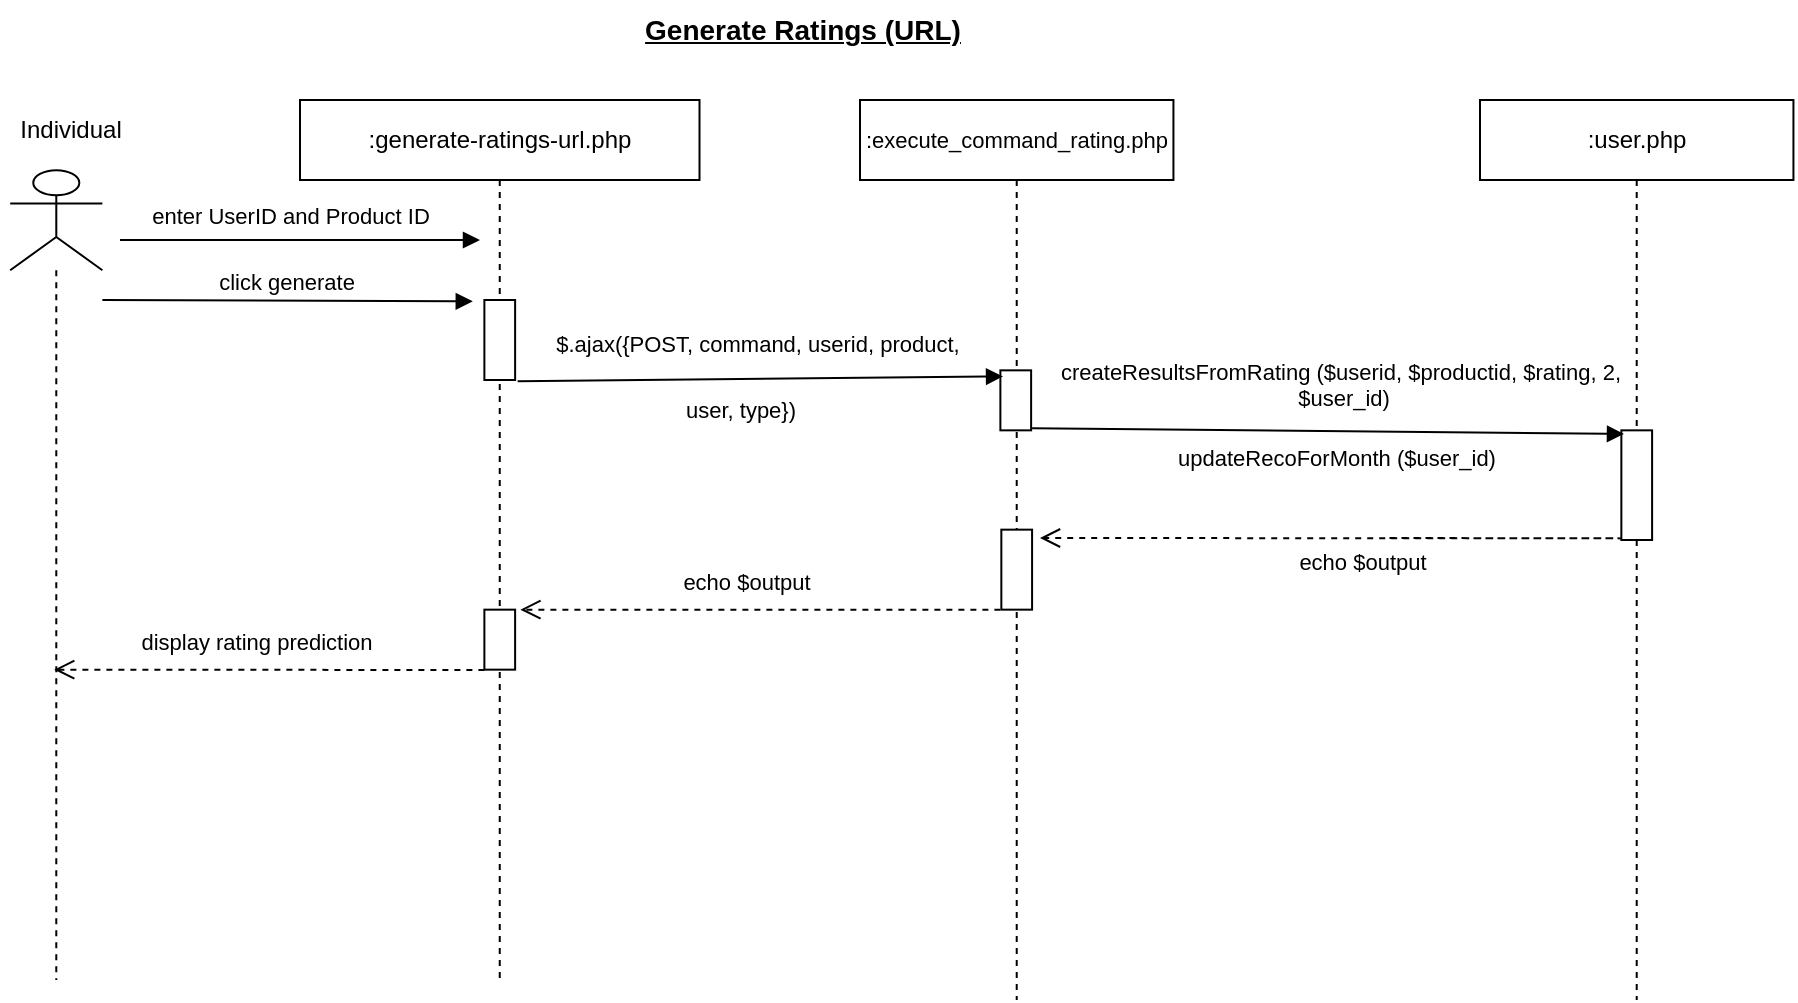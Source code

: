 <mxfile version="21.2.8" type="device">
  <diagram id="p1WFtV5cTaJLbCV86L4F" name="Page-1">
    <mxGraphModel dx="1276" dy="614" grid="1" gridSize="10" guides="1" tooltips="1" connect="1" arrows="1" fold="1" page="1" pageScale="1" pageWidth="1169" pageHeight="827" math="0" shadow="0">
      <root>
        <mxCell id="0" />
        <mxCell id="1" parent="0" />
        <mxCell id="Lrtluq5l5MD6FJIpUNIz-151" value=":user.php" style="shape=umlLifeline;perimeter=lifelinePerimeter;whiteSpace=wrap;html=1;container=0;collapsible=0;recursiveResize=0;outlineConnect=0;" parent="1" vertex="1">
          <mxGeometry x="890" y="140" width="156.72" height="450" as="geometry" />
        </mxCell>
        <mxCell id="Lrtluq5l5MD6FJIpUNIz-152" value="enter UserID and Product ID" style="html=1;verticalAlign=bottom;endArrow=block;rounded=0;elbow=vertical;" parent="1" edge="1">
          <mxGeometry x="-0.056" y="3" width="80" relative="1" as="geometry">
            <mxPoint x="210" y="210" as="sourcePoint" />
            <mxPoint x="390" y="210" as="targetPoint" />
            <mxPoint as="offset" />
          </mxGeometry>
        </mxCell>
        <mxCell id="Lrtluq5l5MD6FJIpUNIz-153" value="" style="shape=umlLifeline;participant=umlActor;perimeter=lifelinePerimeter;whiteSpace=wrap;html=1;container=0;collapsible=0;recursiveResize=0;verticalAlign=top;spacingTop=36;outlineConnect=0;fontFamily=Helvetica;fontSize=12;fontColor=default;align=center;strokeColor=default;fillColor=default;size=50;" parent="1" vertex="1">
          <mxGeometry x="155.1" y="175.14" width="46.09" height="404.86" as="geometry" />
        </mxCell>
        <mxCell id="Lrtluq5l5MD6FJIpUNIz-154" value="Individual" style="text;html=1;align=center;verticalAlign=middle;resizable=1;points=[];autosize=1;strokeColor=none;fillColor=none;container=0;movable=1;rotatable=1;deletable=1;editable=1;connectable=1;locked=0;" parent="1" vertex="1">
          <mxGeometry x="150.1" y="140" width="70" height="30" as="geometry" />
        </mxCell>
        <mxCell id="Lrtluq5l5MD6FJIpUNIz-155" value=":generate-ratings-url.php" style="shape=umlLifeline;perimeter=lifelinePerimeter;whiteSpace=wrap;html=1;container=0;collapsible=0;recursiveResize=0;outlineConnect=0;" parent="1" vertex="1">
          <mxGeometry x="300" y="140" width="199.75" height="440" as="geometry" />
        </mxCell>
        <mxCell id="Lrtluq5l5MD6FJIpUNIz-156" value="" style="html=1;points=[];perimeter=orthogonalPerimeter;container=0;" parent="1" vertex="1">
          <mxGeometry x="392.19" y="394.83" width="15.37" height="30" as="geometry" />
        </mxCell>
        <mxCell id="Lrtluq5l5MD6FJIpUNIz-158" value="" style="html=1;points=[];perimeter=orthogonalPerimeter;container=0;" parent="1" vertex="1">
          <mxGeometry x="392.19" y="240" width="15.37" height="40" as="geometry" />
        </mxCell>
        <mxCell id="Lrtluq5l5MD6FJIpUNIz-160" value="&lt;font style=&quot;font-size: 11px;&quot;&gt;:execute_command_rating.php&lt;/font&gt;" style="shape=umlLifeline;perimeter=lifelinePerimeter;whiteSpace=wrap;html=1;container=0;collapsible=0;recursiveResize=0;outlineConnect=0;" parent="1" vertex="1">
          <mxGeometry x="580" y="140" width="156.72" height="450" as="geometry" />
        </mxCell>
        <mxCell id="Lrtluq5l5MD6FJIpUNIz-161" value="&lt;font style=&quot;font-size: 14px;&quot;&gt;&lt;b&gt;&lt;u&gt;Generate Ratings (URL)&lt;/u&gt;&lt;/b&gt;&lt;/font&gt;" style="text;html=1;align=center;verticalAlign=middle;resizable=0;points=[];autosize=1;strokeColor=none;fillColor=none;" parent="1" vertex="1">
          <mxGeometry x="460.56" y="90" width="180" height="30" as="geometry" />
        </mxCell>
        <mxCell id="Lrtluq5l5MD6FJIpUNIz-163" value="" style="html=1;points=[];perimeter=orthogonalPerimeter;container=0;" parent="1" vertex="1">
          <mxGeometry x="650.19" y="275.17" width="15.37" height="30" as="geometry" />
        </mxCell>
        <mxCell id="Lrtluq5l5MD6FJIpUNIz-165" value="click generate" style="html=1;verticalAlign=bottom;endArrow=block;rounded=0;elbow=vertical;entryX=-0.377;entryY=0.017;entryDx=0;entryDy=0;entryPerimeter=0;" parent="1" target="Lrtluq5l5MD6FJIpUNIz-158" edge="1">
          <mxGeometry x="-0.012" width="80" relative="1" as="geometry">
            <mxPoint x="201.19" y="240" as="sourcePoint" />
            <mxPoint x="383.38" y="240" as="targetPoint" />
            <mxPoint as="offset" />
          </mxGeometry>
        </mxCell>
        <mxCell id="Lrtluq5l5MD6FJIpUNIz-169" value="" style="html=1;points=[];perimeter=orthogonalPerimeter;container=0;" parent="1" vertex="1">
          <mxGeometry x="650.67" y="354.83" width="15.37" height="40" as="geometry" />
        </mxCell>
        <mxCell id="Lrtluq5l5MD6FJIpUNIz-172" value="" style="html=1;points=[];perimeter=orthogonalPerimeter;container=0;" parent="1" vertex="1">
          <mxGeometry x="960.68" y="305.17" width="15.37" height="54.83" as="geometry" />
        </mxCell>
        <mxCell id="LUFxXE5ldGn6Un585CN7-3" value="$.ajax({POST, command, userid, product,&amp;nbsp;" style="html=1;verticalAlign=bottom;endArrow=block;rounded=0;elbow=vertical;entryX=0.087;entryY=0.101;entryDx=0;entryDy=0;entryPerimeter=0;exitX=1.081;exitY=1.015;exitDx=0;exitDy=0;exitPerimeter=0;" parent="1" source="Lrtluq5l5MD6FJIpUNIz-158" target="Lrtluq5l5MD6FJIpUNIz-163" edge="1">
          <mxGeometry x="-0.0" y="8" width="80" relative="1" as="geometry">
            <mxPoint x="420" y="280" as="sourcePoint" />
            <mxPoint x="604.81" y="281" as="targetPoint" />
            <mxPoint as="offset" />
          </mxGeometry>
        </mxCell>
        <mxCell id="LUFxXE5ldGn6Un585CN7-4" value="&lt;font style=&quot;font-size: 11px;&quot;&gt;user, type})&lt;/font&gt;" style="text;html=1;align=center;verticalAlign=middle;resizable=0;points=[];autosize=1;strokeColor=none;fillColor=none;" parent="1" vertex="1">
          <mxGeometry x="480" y="280" width="80" height="30" as="geometry" />
        </mxCell>
        <mxCell id="LUFxXE5ldGn6Un585CN7-5" value="createResultsFromRating ($userid, $productid, $rating, 2,&lt;br&gt;&amp;nbsp;$user_id)" style="html=1;verticalAlign=bottom;endArrow=block;rounded=0;entryX=0.086;entryY=0.033;entryDx=0;entryDy=0;entryPerimeter=0;" parent="1" target="Lrtluq5l5MD6FJIpUNIz-172" edge="1">
          <mxGeometry x="0.038" y="8" width="80" relative="1" as="geometry">
            <mxPoint x="666.04" y="304.17" as="sourcePoint" />
            <mxPoint x="950" y="304" as="targetPoint" />
            <mxPoint as="offset" />
          </mxGeometry>
        </mxCell>
        <mxCell id="LUFxXE5ldGn6Un585CN7-9" value="echo $output" style="html=1;verticalAlign=bottom;endArrow=open;dashed=1;endSize=8;rounded=0;elbow=vertical;" parent="1" edge="1">
          <mxGeometry x="0.207" y="21" relative="1" as="geometry">
            <mxPoint x="844.74" y="359.0" as="sourcePoint" />
            <mxPoint x="670" y="359" as="targetPoint" />
            <mxPoint as="offset" />
            <Array as="points">
              <mxPoint x="960.677" y="359.189" />
            </Array>
          </mxGeometry>
        </mxCell>
        <mxCell id="LUFxXE5ldGn6Un585CN7-10" value="echo $output" style="html=1;verticalAlign=bottom;endArrow=open;dashed=1;endSize=8;rounded=0;elbow=vertical;" parent="1" edge="1">
          <mxGeometry x="0.058" y="-5" relative="1" as="geometry">
            <mxPoint x="650.19" y="394.83" as="sourcePoint" />
            <mxPoint x="410.19" y="394.83" as="targetPoint" />
            <mxPoint as="offset" />
            <Array as="points" />
          </mxGeometry>
        </mxCell>
        <mxCell id="LUFxXE5ldGn6Un585CN7-12" value="display rating prediction" style="html=1;verticalAlign=bottom;endArrow=open;dashed=1;endSize=8;rounded=0;elbow=vertical;" parent="1" edge="1">
          <mxGeometry x="0.058" y="-5" relative="1" as="geometry">
            <mxPoint x="392.19" y="425" as="sourcePoint" />
            <mxPoint x="177.09" y="424.83" as="targetPoint" />
            <mxPoint as="offset" />
            <Array as="points" />
          </mxGeometry>
        </mxCell>
        <mxCell id="AWqXnZZJy_SRb-QyfOH7-3" value="&lt;font style=&quot;font-size: 11px;&quot;&gt;updateRecoForMonth ($user_id)&lt;/font&gt;" style="text;whiteSpace=wrap;html=1;" parent="1" vertex="1">
          <mxGeometry x="736.72" y="305.17" width="180" height="30" as="geometry" />
        </mxCell>
      </root>
    </mxGraphModel>
  </diagram>
</mxfile>
